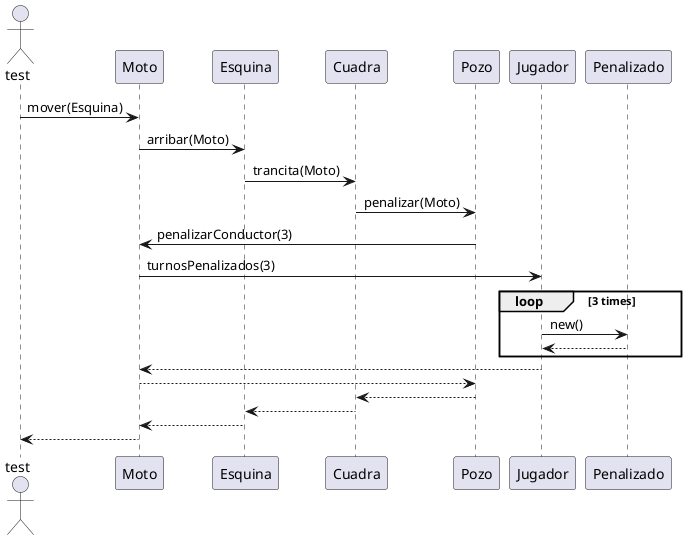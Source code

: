 @startuml
Actor test
test -> Moto : mover(Esquina)
Moto -> Esquina: arribar(Moto)
Esquina -> Cuadra: trancita(Moto)

Cuadra -> Pozo: penalizar(Moto)
Pozo -> Moto: penalizarConductor(3)
Moto-> Jugador: turnosPenalizados(3)
loop 3 times
Jugador -> Penalizado: new()
Penalizado --> Jugador
end
Jugador --> Moto
Moto --> Pozo
Pozo --> Cuadra
Cuadra --> Esquina
Esquina --> Moto
Moto --> test

@enduml